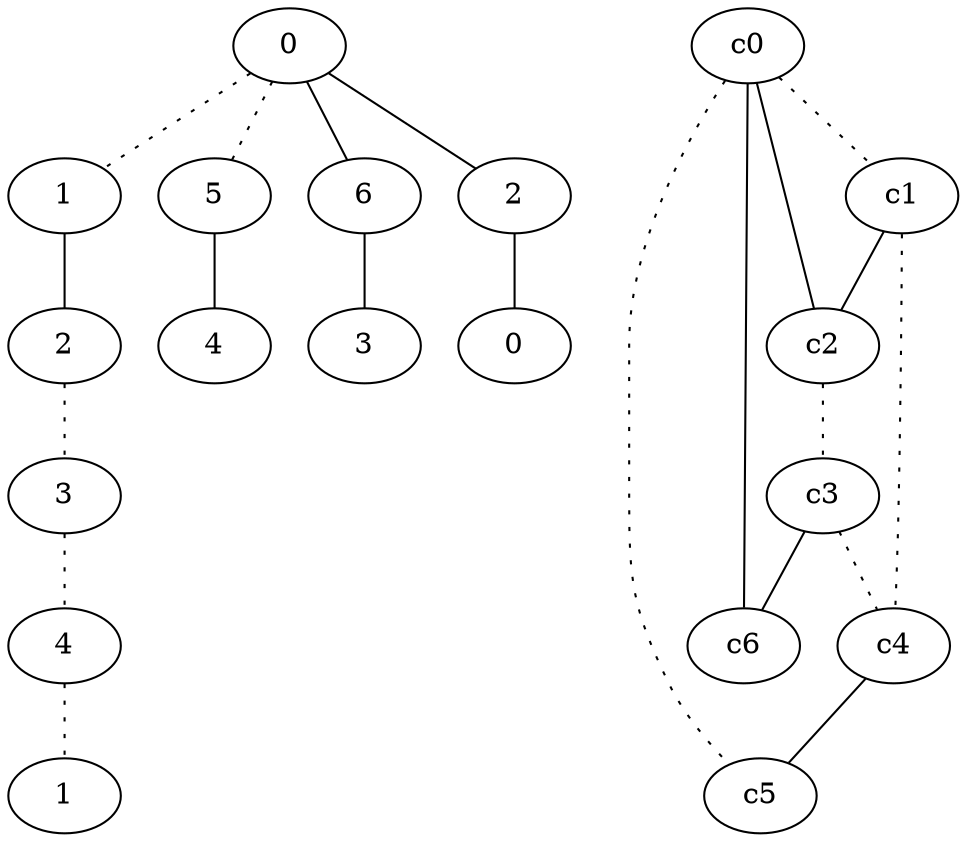 graph {
a0[label=0];
a1[label=1];
a2[label=2];
a3[label=3];
a4[label=4];
a5[label=1];
a6[label=5];
a7[label=4];
a8[label=6];
a9[label=3];
a10[label=2];
a11[label=0];
a0 -- a1 [style=dotted];
a0 -- a6 [style=dotted];
a0 -- a8;
a0 -- a10;
a1 -- a2;
a2 -- a3 [style=dotted];
a3 -- a4 [style=dotted];
a4 -- a5 [style=dotted];
a6 -- a7;
a8 -- a9;
a10 -- a11;
c0 -- c1 [style=dotted];
c0 -- c2;
c0 -- c5 [style=dotted];
c0 -- c6;
c1 -- c2;
c1 -- c4 [style=dotted];
c2 -- c3 [style=dotted];
c3 -- c4 [style=dotted];
c3 -- c6;
c4 -- c5;
}
